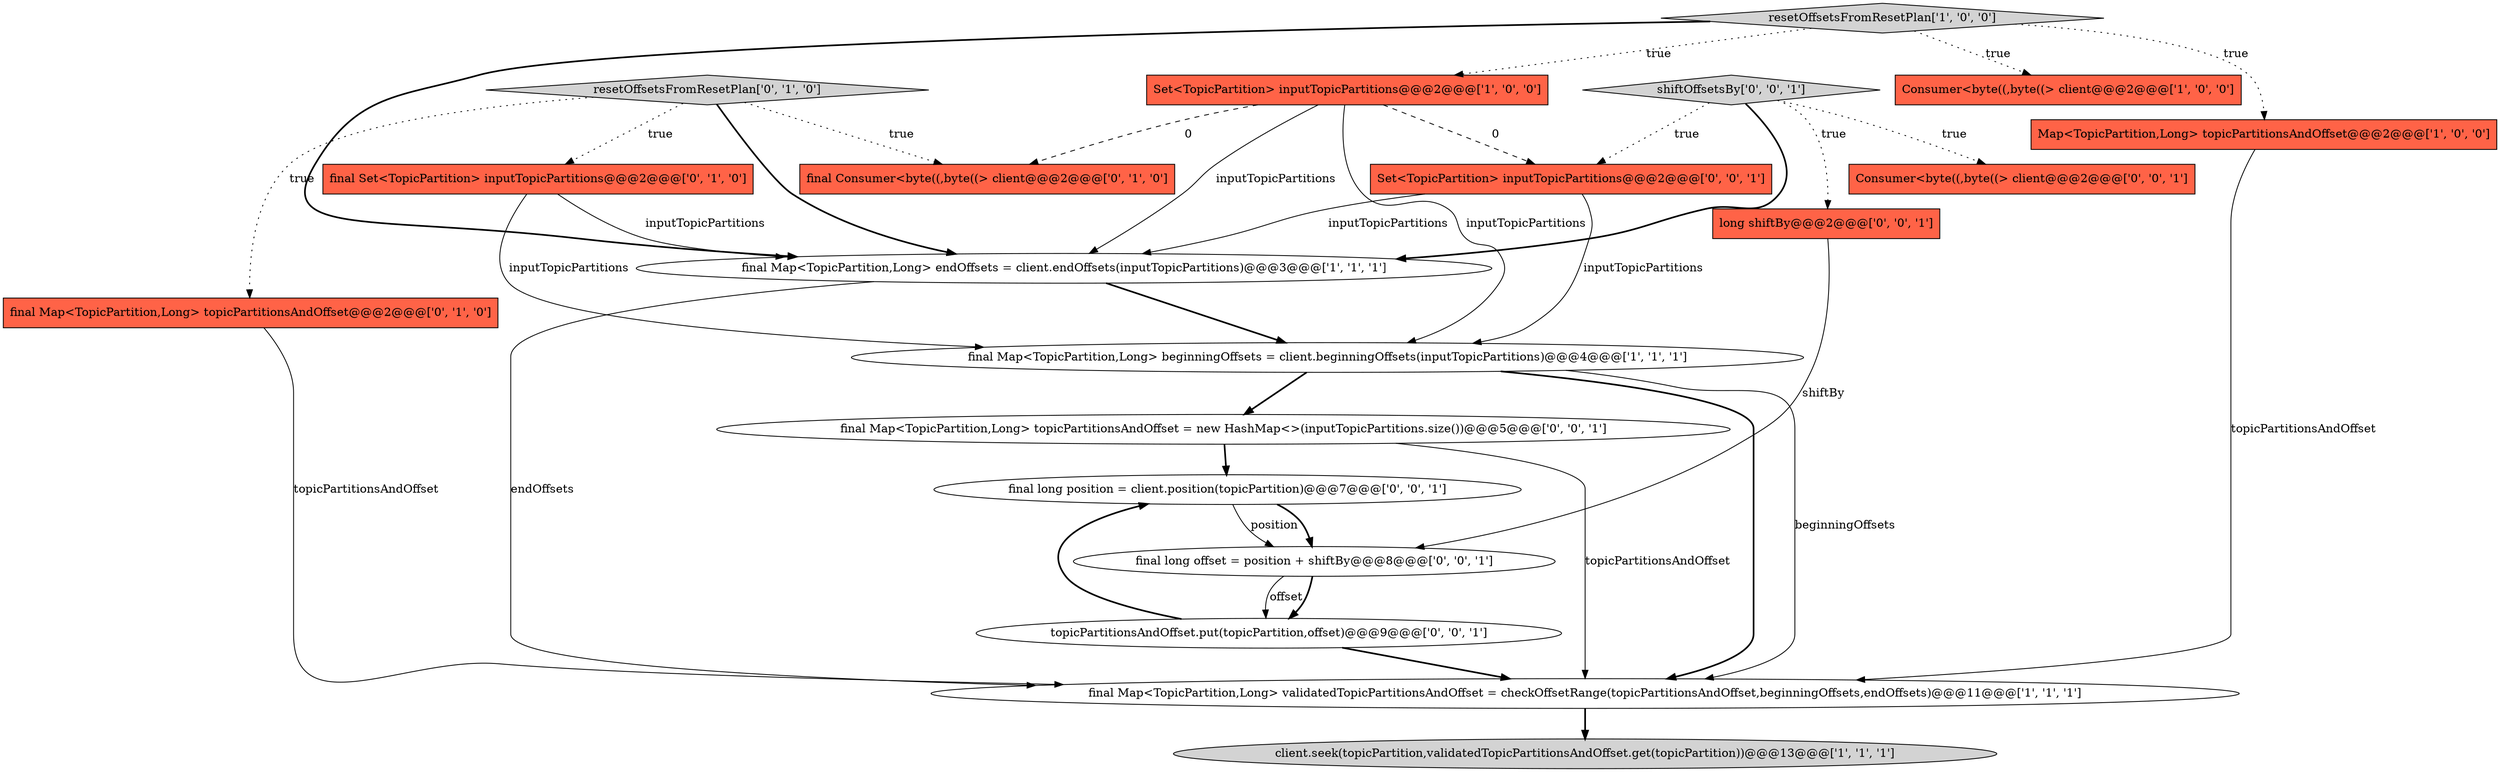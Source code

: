 digraph {
2 [style = filled, label = "final Map<TopicPartition,Long> beginningOffsets = client.beginningOffsets(inputTopicPartitions)@@@4@@@['1', '1', '1']", fillcolor = white, shape = ellipse image = "AAA0AAABBB1BBB"];
12 [style = filled, label = "final long position = client.position(topicPartition)@@@7@@@['0', '0', '1']", fillcolor = white, shape = ellipse image = "AAA0AAABBB3BBB"];
18 [style = filled, label = "topicPartitionsAndOffset.put(topicPartition,offset)@@@9@@@['0', '0', '1']", fillcolor = white, shape = ellipse image = "AAA0AAABBB3BBB"];
1 [style = filled, label = "final Map<TopicPartition,Long> validatedTopicPartitionsAndOffset = checkOffsetRange(topicPartitionsAndOffset,beginningOffsets,endOffsets)@@@11@@@['1', '1', '1']", fillcolor = white, shape = ellipse image = "AAA0AAABBB1BBB"];
0 [style = filled, label = "Map<TopicPartition,Long> topicPartitionsAndOffset@@@2@@@['1', '0', '0']", fillcolor = tomato, shape = box image = "AAA0AAABBB1BBB"];
13 [style = filled, label = "final long offset = position + shiftBy@@@8@@@['0', '0', '1']", fillcolor = white, shape = ellipse image = "AAA0AAABBB3BBB"];
15 [style = filled, label = "final Map<TopicPartition,Long> topicPartitionsAndOffset = new HashMap<>(inputTopicPartitions.size())@@@5@@@['0', '0', '1']", fillcolor = white, shape = ellipse image = "AAA0AAABBB3BBB"];
19 [style = filled, label = "shiftOffsetsBy['0', '0', '1']", fillcolor = lightgray, shape = diamond image = "AAA0AAABBB3BBB"];
8 [style = filled, label = "final Set<TopicPartition> inputTopicPartitions@@@2@@@['0', '1', '0']", fillcolor = tomato, shape = box image = "AAA0AAABBB2BBB"];
11 [style = filled, label = "resetOffsetsFromResetPlan['0', '1', '0']", fillcolor = lightgray, shape = diamond image = "AAA0AAABBB2BBB"];
14 [style = filled, label = "long shiftBy@@@2@@@['0', '0', '1']", fillcolor = tomato, shape = box image = "AAA0AAABBB3BBB"];
17 [style = filled, label = "Set<TopicPartition> inputTopicPartitions@@@2@@@['0', '0', '1']", fillcolor = tomato, shape = box image = "AAA0AAABBB3BBB"];
7 [style = filled, label = "client.seek(topicPartition,validatedTopicPartitionsAndOffset.get(topicPartition))@@@13@@@['1', '1', '1']", fillcolor = lightgray, shape = ellipse image = "AAA0AAABBB1BBB"];
3 [style = filled, label = "final Map<TopicPartition,Long> endOffsets = client.endOffsets(inputTopicPartitions)@@@3@@@['1', '1', '1']", fillcolor = white, shape = ellipse image = "AAA0AAABBB1BBB"];
9 [style = filled, label = "final Map<TopicPartition,Long> topicPartitionsAndOffset@@@2@@@['0', '1', '0']", fillcolor = tomato, shape = box image = "AAA0AAABBB2BBB"];
5 [style = filled, label = "Consumer<byte((,byte((> client@@@2@@@['1', '0', '0']", fillcolor = tomato, shape = box image = "AAA0AAABBB1BBB"];
6 [style = filled, label = "Set<TopicPartition> inputTopicPartitions@@@2@@@['1', '0', '0']", fillcolor = tomato, shape = box image = "AAA1AAABBB1BBB"];
4 [style = filled, label = "resetOffsetsFromResetPlan['1', '0', '0']", fillcolor = lightgray, shape = diamond image = "AAA0AAABBB1BBB"];
16 [style = filled, label = "Consumer<byte((,byte((> client@@@2@@@['0', '0', '1']", fillcolor = tomato, shape = box image = "AAA0AAABBB3BBB"];
10 [style = filled, label = "final Consumer<byte((,byte((> client@@@2@@@['0', '1', '0']", fillcolor = tomato, shape = box image = "AAA1AAABBB2BBB"];
4->6 [style = dotted, label="true"];
4->5 [style = dotted, label="true"];
4->3 [style = bold, label=""];
19->14 [style = dotted, label="true"];
8->3 [style = solid, label="inputTopicPartitions"];
17->2 [style = solid, label="inputTopicPartitions"];
19->17 [style = dotted, label="true"];
0->1 [style = solid, label="topicPartitionsAndOffset"];
3->1 [style = solid, label="endOffsets"];
2->1 [style = bold, label=""];
11->10 [style = dotted, label="true"];
4->0 [style = dotted, label="true"];
8->2 [style = solid, label="inputTopicPartitions"];
18->12 [style = bold, label=""];
12->13 [style = solid, label="position"];
11->9 [style = dotted, label="true"];
14->13 [style = solid, label="shiftBy"];
6->17 [style = dashed, label="0"];
1->7 [style = bold, label=""];
17->3 [style = solid, label="inputTopicPartitions"];
13->18 [style = solid, label="offset"];
6->10 [style = dashed, label="0"];
6->2 [style = solid, label="inputTopicPartitions"];
12->13 [style = bold, label=""];
6->3 [style = solid, label="inputTopicPartitions"];
3->2 [style = bold, label=""];
18->1 [style = bold, label=""];
11->3 [style = bold, label=""];
2->15 [style = bold, label=""];
19->16 [style = dotted, label="true"];
11->8 [style = dotted, label="true"];
15->12 [style = bold, label=""];
2->1 [style = solid, label="beginningOffsets"];
15->1 [style = solid, label="topicPartitionsAndOffset"];
19->3 [style = bold, label=""];
9->1 [style = solid, label="topicPartitionsAndOffset"];
13->18 [style = bold, label=""];
}
